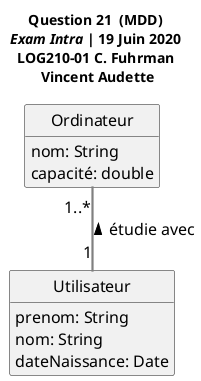  @startuml
 skinparam style strictuml
' skinparam DefaultFontName Source Code Pro
 skinparam DefaultFontSize 16
 skinparam ArrowThickness 2.2
 skinparam ArrowColor #gray
 hide empty members

 title **Question 21**  (MDD)\n<I>Exam Intra</i> | 19 Juin 2020\nLOG210-01 C. Fuhrman\n Vincent Audette

 class "Ordinateur" as host {
   nom: String
   capacité: double
 }

 class "Utilisateur" as usr {
    prenom: String
    nom: String
    dateNaissance: Date
 }

host "1..*" -- "1" usr: étudie avec <


 @enduml